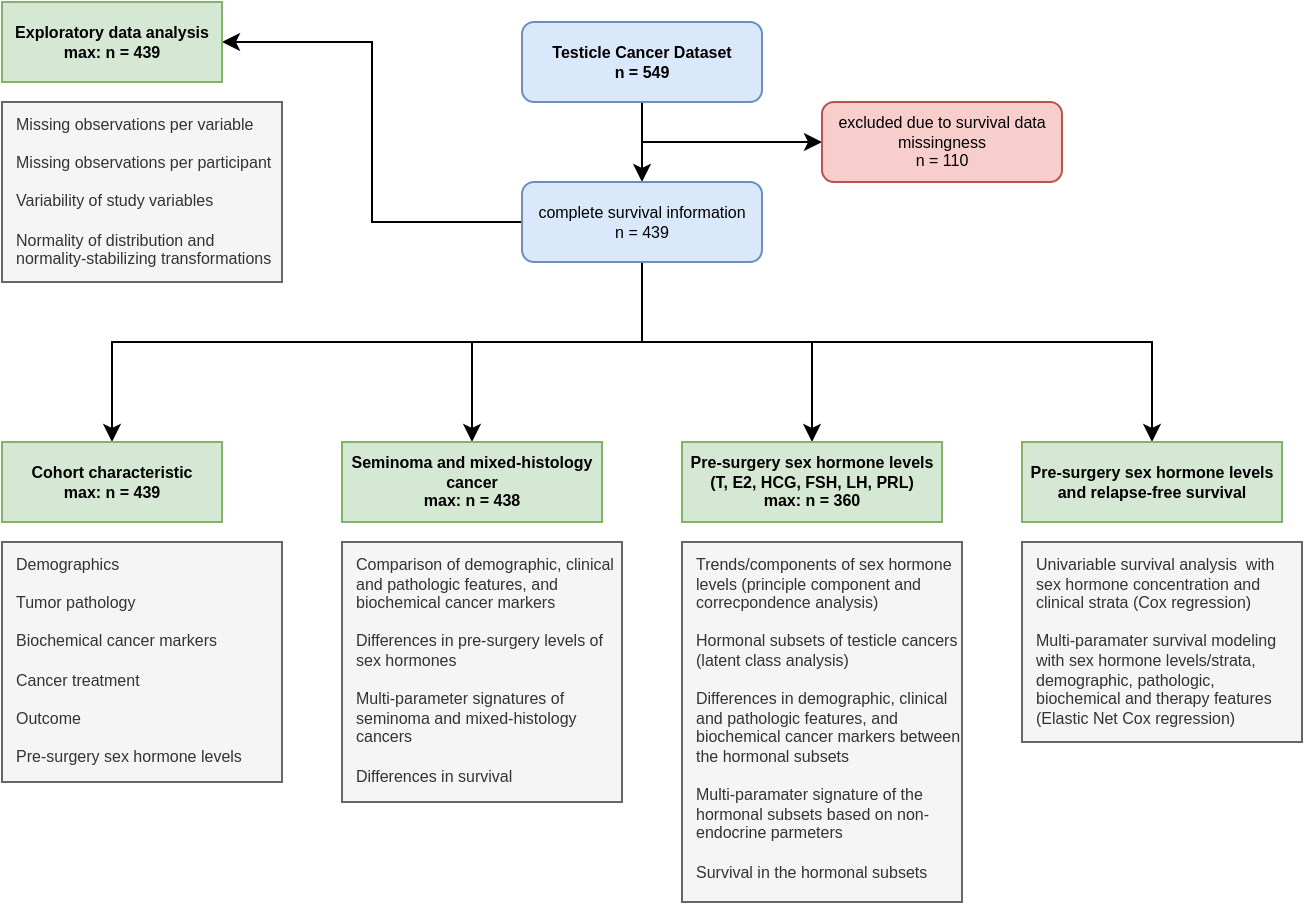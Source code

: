 <mxfile version="20.8.10" type="device"><diagram name="Page-1" id="yGozCTqb1JnejrZYd856"><mxGraphModel dx="989" dy="582" grid="1" gridSize="10" guides="1" tooltips="1" connect="1" arrows="1" fold="1" page="1" pageScale="1" pageWidth="690" pageHeight="980" math="0" shadow="0"><root><mxCell id="0"/><mxCell id="1" parent="0"/><mxCell id="rKHckfa7pBqVRsVSqDrz-3" style="edgeStyle=orthogonalEdgeStyle;rounded=0;orthogonalLoop=1;jettySize=auto;html=1;entryX=0.5;entryY=0;entryDx=0;entryDy=0;fontSize=8;" edge="1" parent="1" source="rKHckfa7pBqVRsVSqDrz-1" target="rKHckfa7pBqVRsVSqDrz-2"><mxGeometry relative="1" as="geometry"/></mxCell><mxCell id="rKHckfa7pBqVRsVSqDrz-17" style="edgeStyle=orthogonalEdgeStyle;rounded=0;orthogonalLoop=1;jettySize=auto;html=1;entryX=0;entryY=0.5;entryDx=0;entryDy=0;fontSize=8;" edge="1" parent="1" source="rKHckfa7pBqVRsVSqDrz-1" target="rKHckfa7pBqVRsVSqDrz-7"><mxGeometry relative="1" as="geometry"><Array as="points"><mxPoint x="340" y="90"/></Array></mxGeometry></mxCell><mxCell id="rKHckfa7pBqVRsVSqDrz-1" value="Testicle Cancer Dataset&lt;br style=&quot;font-size: 8px;&quot;&gt;n = 549" style="rounded=1;whiteSpace=wrap;html=1;fontStyle=1;fontSize=8;fillColor=#dae8fc;strokeColor=#6c8ebf;" vertex="1" parent="1"><mxGeometry x="280" y="30" width="120" height="40" as="geometry"/></mxCell><mxCell id="rKHckfa7pBqVRsVSqDrz-29" style="edgeStyle=orthogonalEdgeStyle;rounded=0;orthogonalLoop=1;jettySize=auto;html=1;exitX=0.5;exitY=1;exitDx=0;exitDy=0;entryX=0.5;entryY=0;entryDx=0;entryDy=0;fontSize=8;" edge="1" parent="1" source="rKHckfa7pBqVRsVSqDrz-2" target="rKHckfa7pBqVRsVSqDrz-15"><mxGeometry relative="1" as="geometry"><Array as="points"><mxPoint x="340" y="190"/><mxPoint x="255" y="190"/></Array></mxGeometry></mxCell><mxCell id="rKHckfa7pBqVRsVSqDrz-30" style="edgeStyle=orthogonalEdgeStyle;rounded=0;orthogonalLoop=1;jettySize=auto;html=1;fontSize=8;" edge="1" parent="1" source="rKHckfa7pBqVRsVSqDrz-2" target="rKHckfa7pBqVRsVSqDrz-22"><mxGeometry relative="1" as="geometry"><Array as="points"><mxPoint x="340" y="190"/><mxPoint x="425" y="190"/></Array></mxGeometry></mxCell><mxCell id="rKHckfa7pBqVRsVSqDrz-31" style="edgeStyle=orthogonalEdgeStyle;rounded=0;orthogonalLoop=1;jettySize=auto;html=1;fontSize=8;" edge="1" parent="1" source="rKHckfa7pBqVRsVSqDrz-2" target="rKHckfa7pBqVRsVSqDrz-25"><mxGeometry relative="1" as="geometry"><Array as="points"><mxPoint x="340" y="190"/><mxPoint x="595" y="190"/></Array></mxGeometry></mxCell><mxCell id="rKHckfa7pBqVRsVSqDrz-32" style="edgeStyle=orthogonalEdgeStyle;rounded=0;orthogonalLoop=1;jettySize=auto;html=1;fontSize=8;" edge="1" parent="1" source="rKHckfa7pBqVRsVSqDrz-2" target="rKHckfa7pBqVRsVSqDrz-13"><mxGeometry relative="1" as="geometry"><Array as="points"><mxPoint x="340" y="190"/><mxPoint x="75" y="190"/></Array></mxGeometry></mxCell><mxCell id="rKHckfa7pBqVRsVSqDrz-33" style="edgeStyle=orthogonalEdgeStyle;rounded=0;orthogonalLoop=1;jettySize=auto;html=1;exitX=0;exitY=0.5;exitDx=0;exitDy=0;entryX=1;entryY=0.5;entryDx=0;entryDy=0;fontSize=8;" edge="1" parent="1" source="rKHckfa7pBqVRsVSqDrz-2" target="rKHckfa7pBqVRsVSqDrz-9"><mxGeometry relative="1" as="geometry"/></mxCell><mxCell id="rKHckfa7pBqVRsVSqDrz-2" value="complete survival information&lt;br style=&quot;font-size: 8px;&quot;&gt;n = 439" style="rounded=1;whiteSpace=wrap;html=1;fontSize=8;fillColor=#dae8fc;strokeColor=#6c8ebf;" vertex="1" parent="1"><mxGeometry x="280" y="110" width="120" height="40" as="geometry"/></mxCell><mxCell id="rKHckfa7pBqVRsVSqDrz-7" value="excluded due to survival data missingness&lt;br style=&quot;border-color: var(--border-color); font-size: 8px;&quot;&gt;n = 110" style="rounded=1;whiteSpace=wrap;html=1;fontSize=8;fillColor=#f8cecc;strokeColor=#b85450;" vertex="1" parent="1"><mxGeometry x="430" y="70" width="120" height="40" as="geometry"/></mxCell><mxCell id="rKHckfa7pBqVRsVSqDrz-18" value="" style="group;" vertex="1" connectable="0" parent="1"><mxGeometry x="20" y="20" width="140" height="140" as="geometry"/></mxCell><mxCell id="rKHckfa7pBqVRsVSqDrz-9" value="Exploratory data analysis&lt;br style=&quot;font-size: 8px;&quot;&gt;max: n = 439" style="rounded=0;whiteSpace=wrap;html=1;fontStyle=1;fontSize=8;fillColor=#d5e8d4;strokeColor=#82b366;" vertex="1" parent="rKHckfa7pBqVRsVSqDrz-18"><mxGeometry width="110" height="40" as="geometry"/></mxCell><mxCell id="rKHckfa7pBqVRsVSqDrz-10" value="Missing observations per variable&lt;br&gt;&lt;br style=&quot;font-size: 8px;&quot;&gt;Missing observations per participant&lt;br&gt;&lt;br style=&quot;font-size: 8px;&quot;&gt;Variability of study variables&lt;br&gt;&lt;br style=&quot;font-size: 8px;&quot;&gt;Normality of distribution and normality-stabilizing transformations" style="rounded=0;whiteSpace=wrap;html=1;align=left;spacingLeft=5;verticalAlign=top;fontSize=8;fillColor=#f5f5f5;fontColor=#333333;strokeColor=#666666;" vertex="1" parent="rKHckfa7pBqVRsVSqDrz-18"><mxGeometry y="50" width="140" height="90" as="geometry"/></mxCell><mxCell id="rKHckfa7pBqVRsVSqDrz-19" value="" style="group" vertex="1" connectable="0" parent="1"><mxGeometry x="20" y="240" width="140" height="170" as="geometry"/></mxCell><mxCell id="rKHckfa7pBqVRsVSqDrz-13" value="Cohort characteristic&lt;br style=&quot;font-size: 8px;&quot;&gt;max: n = 439" style="rounded=0;whiteSpace=wrap;html=1;fontStyle=1;fontSize=8;fillColor=#d5e8d4;strokeColor=#82b366;" vertex="1" parent="rKHckfa7pBqVRsVSqDrz-19"><mxGeometry width="110" height="40" as="geometry"/></mxCell><mxCell id="rKHckfa7pBqVRsVSqDrz-14" value="Demographics&lt;br&gt;&lt;br style=&quot;font-size: 8px;&quot;&gt;Tumor pathology&lt;br&gt;&lt;br style=&quot;font-size: 8px;&quot;&gt;Biochemical cancer markers&lt;br&gt;&lt;br style=&quot;font-size: 8px;&quot;&gt;Cancer treatment&lt;br&gt;&lt;br style=&quot;font-size: 8px;&quot;&gt;Outcome&lt;br&gt;&lt;br style=&quot;font-size: 8px;&quot;&gt;Pre-surgery sex hormone levels" style="rounded=0;whiteSpace=wrap;html=1;align=left;spacingLeft=5;verticalAlign=top;fontSize=8;fillColor=#f5f5f5;fontColor=#333333;strokeColor=#666666;" vertex="1" parent="rKHckfa7pBqVRsVSqDrz-19"><mxGeometry y="50" width="140" height="120" as="geometry"/></mxCell><mxCell id="rKHckfa7pBqVRsVSqDrz-20" value="" style="group" vertex="1" connectable="0" parent="1"><mxGeometry x="190" y="240" width="140" height="180" as="geometry"/></mxCell><mxCell id="rKHckfa7pBqVRsVSqDrz-15" value="Seminoma and mixed-histology cancer&lt;br&gt;max: n = 438" style="rounded=0;whiteSpace=wrap;html=1;fontStyle=1;fontSize=8;fillColor=#d5e8d4;strokeColor=#82b366;" vertex="1" parent="rKHckfa7pBqVRsVSqDrz-20"><mxGeometry width="130" height="40" as="geometry"/></mxCell><mxCell id="rKHckfa7pBqVRsVSqDrz-16" value="Comparison of demographic, clinical and pathologic features, and biochemical cancer markers&lt;br&gt;&lt;br&gt;Differences in pre-surgery levels of sex hormones&lt;br&gt;&lt;br&gt;Multi-parameter signatures of seminoma and mixed-histology cancers&lt;br&gt;&lt;br&gt;Differences in survival" style="rounded=0;whiteSpace=wrap;html=1;align=left;spacingLeft=5;verticalAlign=top;fontSize=8;fillColor=#f5f5f5;fontColor=#333333;strokeColor=#666666;" vertex="1" parent="rKHckfa7pBqVRsVSqDrz-20"><mxGeometry y="50" width="140" height="130" as="geometry"/></mxCell><mxCell id="rKHckfa7pBqVRsVSqDrz-21" value="" style="group" vertex="1" connectable="0" parent="1"><mxGeometry x="360" y="190" width="140" height="280" as="geometry"/></mxCell><mxCell id="rKHckfa7pBqVRsVSqDrz-22" value="Pre-surgery sex hormone levels&lt;br&gt;(T, E2, HCG, FSH, LH, PRL)&lt;br&gt;max: n = 360" style="rounded=0;whiteSpace=wrap;html=1;fontStyle=1;fontSize=8;fillColor=#d5e8d4;strokeColor=#82b366;" vertex="1" parent="rKHckfa7pBqVRsVSqDrz-21"><mxGeometry y="50" width="130" height="40" as="geometry"/></mxCell><mxCell id="rKHckfa7pBqVRsVSqDrz-23" value="Trends/components of sex hormone levels (principle component and correcpondence analysis)&lt;br&gt;&lt;br&gt;Hormonal subsets of testicle cancers (latent class analysis)&lt;br&gt;&lt;br&gt;Differences in demographic, clinical and pathologic features, and biochemical cancer markers between the hormonal subsets&lt;br&gt;&lt;br&gt;Multi-paramater signature of the hormonal subsets based on non-endocrine parmeters&lt;br&gt;&lt;br&gt;Survival in the hormonal subsets" style="rounded=0;whiteSpace=wrap;html=1;align=left;spacingLeft=5;verticalAlign=top;fontSize=8;fillColor=#f5f5f5;fontColor=#333333;strokeColor=#666666;" vertex="1" parent="rKHckfa7pBqVRsVSqDrz-21"><mxGeometry y="100" width="140" height="180" as="geometry"/></mxCell><mxCell id="rKHckfa7pBqVRsVSqDrz-24" value="" style="group" vertex="1" connectable="0" parent="1"><mxGeometry x="530" y="240" width="140" height="180" as="geometry"/></mxCell><mxCell id="rKHckfa7pBqVRsVSqDrz-25" value="Pre-surgery sex hormone levels and relapse-free survival" style="rounded=0;whiteSpace=wrap;html=1;fontStyle=1;fontSize=8;fillColor=#d5e8d4;strokeColor=#82b366;" vertex="1" parent="rKHckfa7pBqVRsVSqDrz-24"><mxGeometry width="130" height="40" as="geometry"/></mxCell><mxCell id="rKHckfa7pBqVRsVSqDrz-26" value="Univariable survival analysis&amp;nbsp; with sex hormone concentration and clinical strata (Cox regression)&lt;br&gt;&lt;br&gt;Multi-paramater survival modeling with sex hormone levels/strata, demographic, pathologic, biochemical and therapy features (Elastic Net Cox regression)" style="rounded=0;whiteSpace=wrap;html=1;align=left;spacingLeft=5;verticalAlign=top;fontSize=8;fillColor=#f5f5f5;fontColor=#333333;strokeColor=#666666;" vertex="1" parent="rKHckfa7pBqVRsVSqDrz-24"><mxGeometry y="50" width="140" height="100" as="geometry"/></mxCell></root></mxGraphModel></diagram></mxfile>
